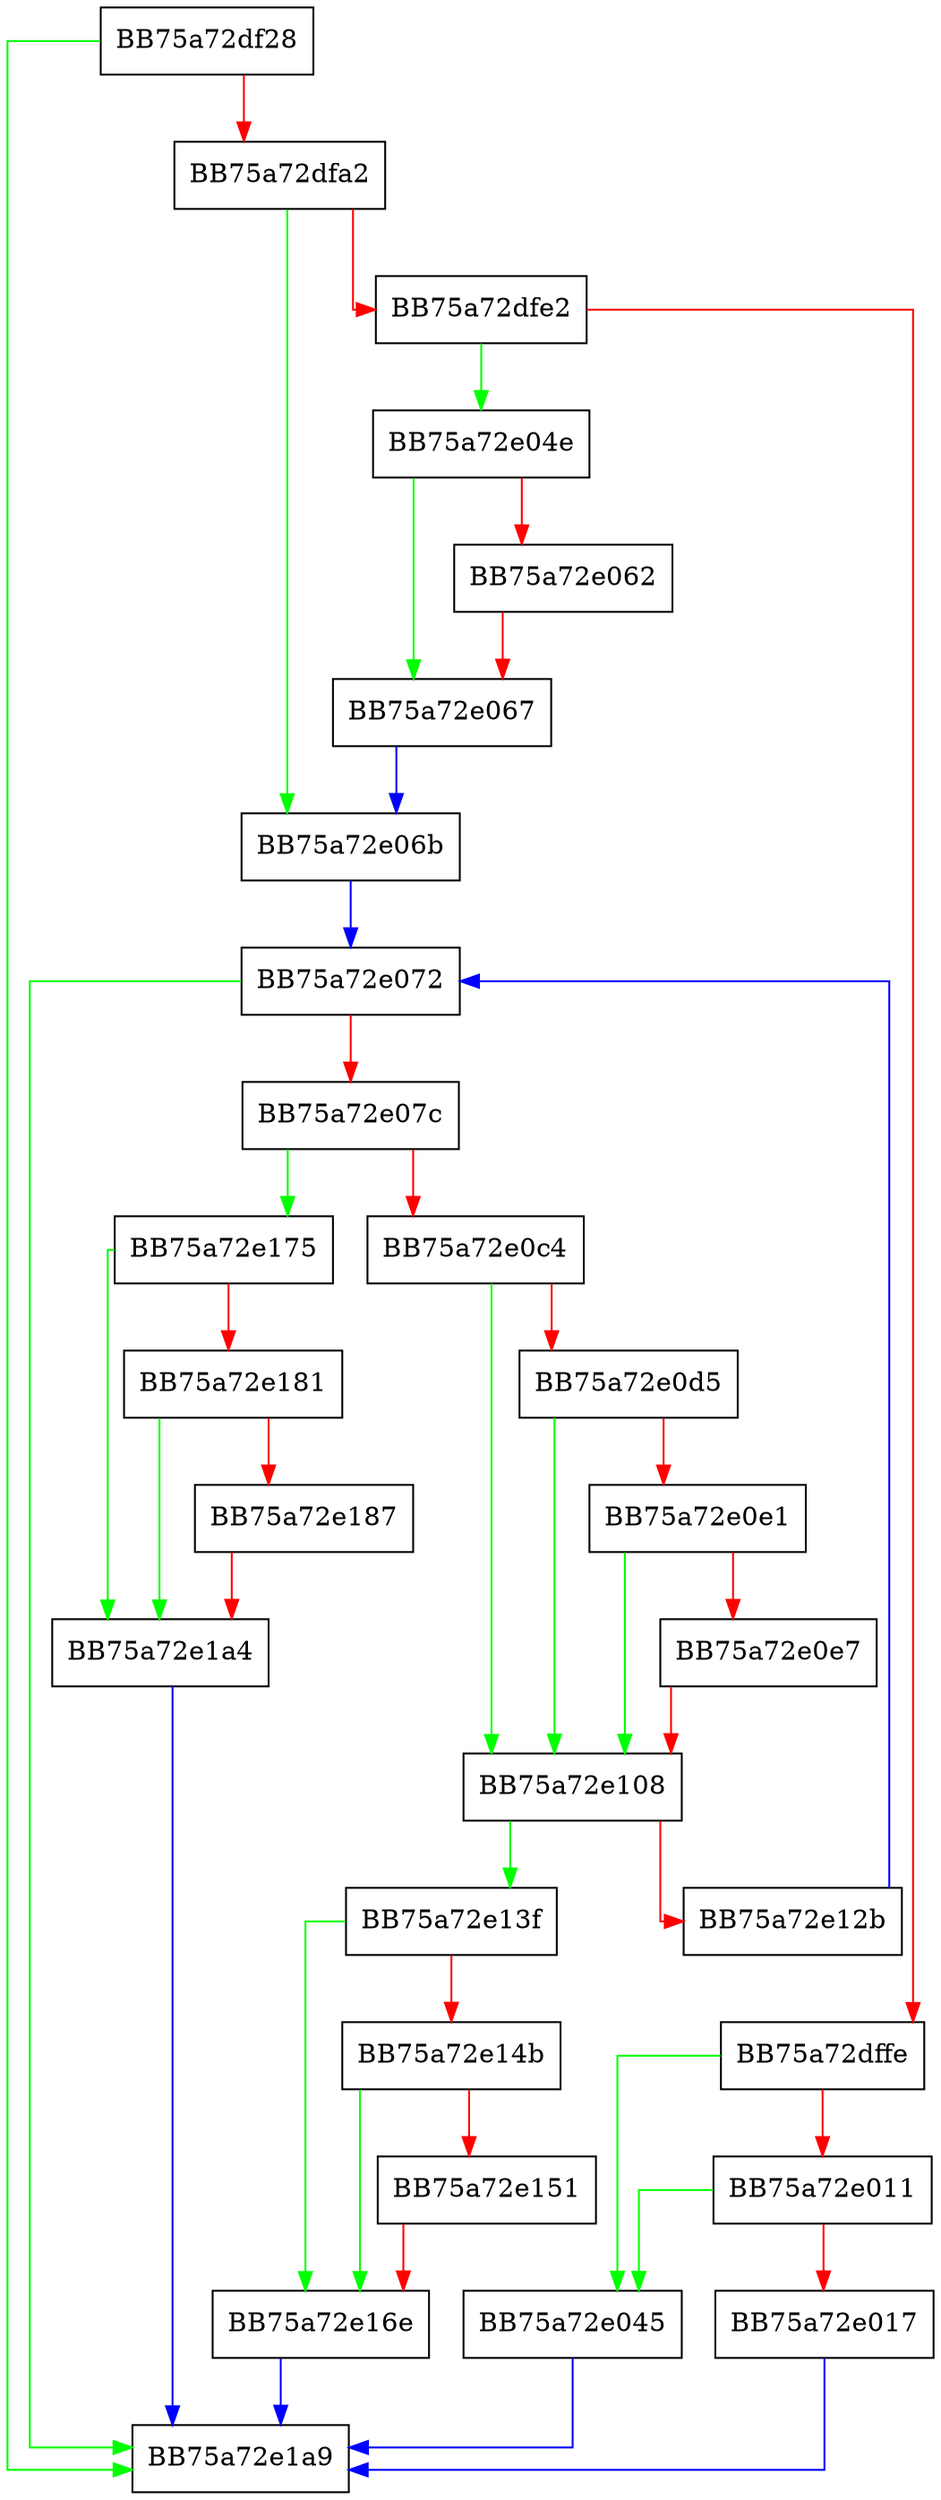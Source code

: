 digraph RegenerateRawOffsets {
  node [shape="box"];
  graph [splines=ortho];
  BB75a72df28 -> BB75a72e1a9 [color="green"];
  BB75a72df28 -> BB75a72dfa2 [color="red"];
  BB75a72dfa2 -> BB75a72e06b [color="green"];
  BB75a72dfa2 -> BB75a72dfe2 [color="red"];
  BB75a72dfe2 -> BB75a72e04e [color="green"];
  BB75a72dfe2 -> BB75a72dffe [color="red"];
  BB75a72dffe -> BB75a72e045 [color="green"];
  BB75a72dffe -> BB75a72e011 [color="red"];
  BB75a72e011 -> BB75a72e045 [color="green"];
  BB75a72e011 -> BB75a72e017 [color="red"];
  BB75a72e017 -> BB75a72e1a9 [color="blue"];
  BB75a72e045 -> BB75a72e1a9 [color="blue"];
  BB75a72e04e -> BB75a72e067 [color="green"];
  BB75a72e04e -> BB75a72e062 [color="red"];
  BB75a72e062 -> BB75a72e067 [color="red"];
  BB75a72e067 -> BB75a72e06b [color="blue"];
  BB75a72e06b -> BB75a72e072 [color="blue"];
  BB75a72e072 -> BB75a72e1a9 [color="green"];
  BB75a72e072 -> BB75a72e07c [color="red"];
  BB75a72e07c -> BB75a72e175 [color="green"];
  BB75a72e07c -> BB75a72e0c4 [color="red"];
  BB75a72e0c4 -> BB75a72e108 [color="green"];
  BB75a72e0c4 -> BB75a72e0d5 [color="red"];
  BB75a72e0d5 -> BB75a72e108 [color="green"];
  BB75a72e0d5 -> BB75a72e0e1 [color="red"];
  BB75a72e0e1 -> BB75a72e108 [color="green"];
  BB75a72e0e1 -> BB75a72e0e7 [color="red"];
  BB75a72e0e7 -> BB75a72e108 [color="red"];
  BB75a72e108 -> BB75a72e13f [color="green"];
  BB75a72e108 -> BB75a72e12b [color="red"];
  BB75a72e12b -> BB75a72e072 [color="blue"];
  BB75a72e13f -> BB75a72e16e [color="green"];
  BB75a72e13f -> BB75a72e14b [color="red"];
  BB75a72e14b -> BB75a72e16e [color="green"];
  BB75a72e14b -> BB75a72e151 [color="red"];
  BB75a72e151 -> BB75a72e16e [color="red"];
  BB75a72e16e -> BB75a72e1a9 [color="blue"];
  BB75a72e175 -> BB75a72e1a4 [color="green"];
  BB75a72e175 -> BB75a72e181 [color="red"];
  BB75a72e181 -> BB75a72e1a4 [color="green"];
  BB75a72e181 -> BB75a72e187 [color="red"];
  BB75a72e187 -> BB75a72e1a4 [color="red"];
  BB75a72e1a4 -> BB75a72e1a9 [color="blue"];
}